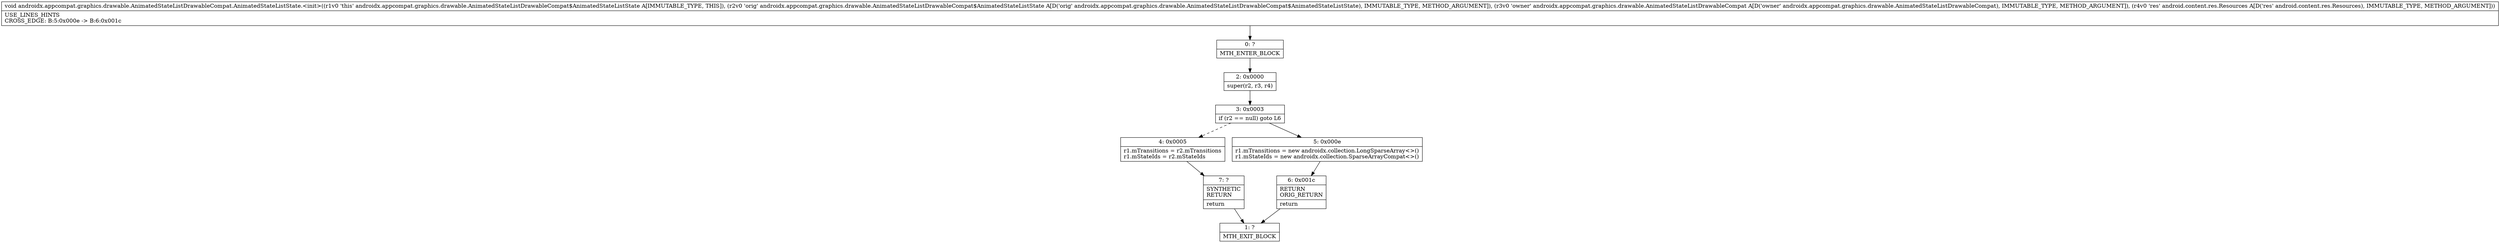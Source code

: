 digraph "CFG forandroidx.appcompat.graphics.drawable.AnimatedStateListDrawableCompat.AnimatedStateListState.\<init\>(Landroidx\/appcompat\/graphics\/drawable\/AnimatedStateListDrawableCompat$AnimatedStateListState;Landroidx\/appcompat\/graphics\/drawable\/AnimatedStateListDrawableCompat;Landroid\/content\/res\/Resources;)V" {
Node_0 [shape=record,label="{0\:\ ?|MTH_ENTER_BLOCK\l}"];
Node_2 [shape=record,label="{2\:\ 0x0000|super(r2, r3, r4)\l}"];
Node_3 [shape=record,label="{3\:\ 0x0003|if (r2 == null) goto L6\l}"];
Node_4 [shape=record,label="{4\:\ 0x0005|r1.mTransitions = r2.mTransitions\lr1.mStateIds = r2.mStateIds\l}"];
Node_7 [shape=record,label="{7\:\ ?|SYNTHETIC\lRETURN\l|return\l}"];
Node_1 [shape=record,label="{1\:\ ?|MTH_EXIT_BLOCK\l}"];
Node_5 [shape=record,label="{5\:\ 0x000e|r1.mTransitions = new androidx.collection.LongSparseArray\<\>()\lr1.mStateIds = new androidx.collection.SparseArrayCompat\<\>()\l}"];
Node_6 [shape=record,label="{6\:\ 0x001c|RETURN\lORIG_RETURN\l|return\l}"];
MethodNode[shape=record,label="{void androidx.appcompat.graphics.drawable.AnimatedStateListDrawableCompat.AnimatedStateListState.\<init\>((r1v0 'this' androidx.appcompat.graphics.drawable.AnimatedStateListDrawableCompat$AnimatedStateListState A[IMMUTABLE_TYPE, THIS]), (r2v0 'orig' androidx.appcompat.graphics.drawable.AnimatedStateListDrawableCompat$AnimatedStateListState A[D('orig' androidx.appcompat.graphics.drawable.AnimatedStateListDrawableCompat$AnimatedStateListState), IMMUTABLE_TYPE, METHOD_ARGUMENT]), (r3v0 'owner' androidx.appcompat.graphics.drawable.AnimatedStateListDrawableCompat A[D('owner' androidx.appcompat.graphics.drawable.AnimatedStateListDrawableCompat), IMMUTABLE_TYPE, METHOD_ARGUMENT]), (r4v0 'res' android.content.res.Resources A[D('res' android.content.res.Resources), IMMUTABLE_TYPE, METHOD_ARGUMENT]))  | USE_LINES_HINTS\lCROSS_EDGE: B:5:0x000e \-\> B:6:0x001c\l}"];
MethodNode -> Node_0;Node_0 -> Node_2;
Node_2 -> Node_3;
Node_3 -> Node_4[style=dashed];
Node_3 -> Node_5;
Node_4 -> Node_7;
Node_7 -> Node_1;
Node_5 -> Node_6;
Node_6 -> Node_1;
}

